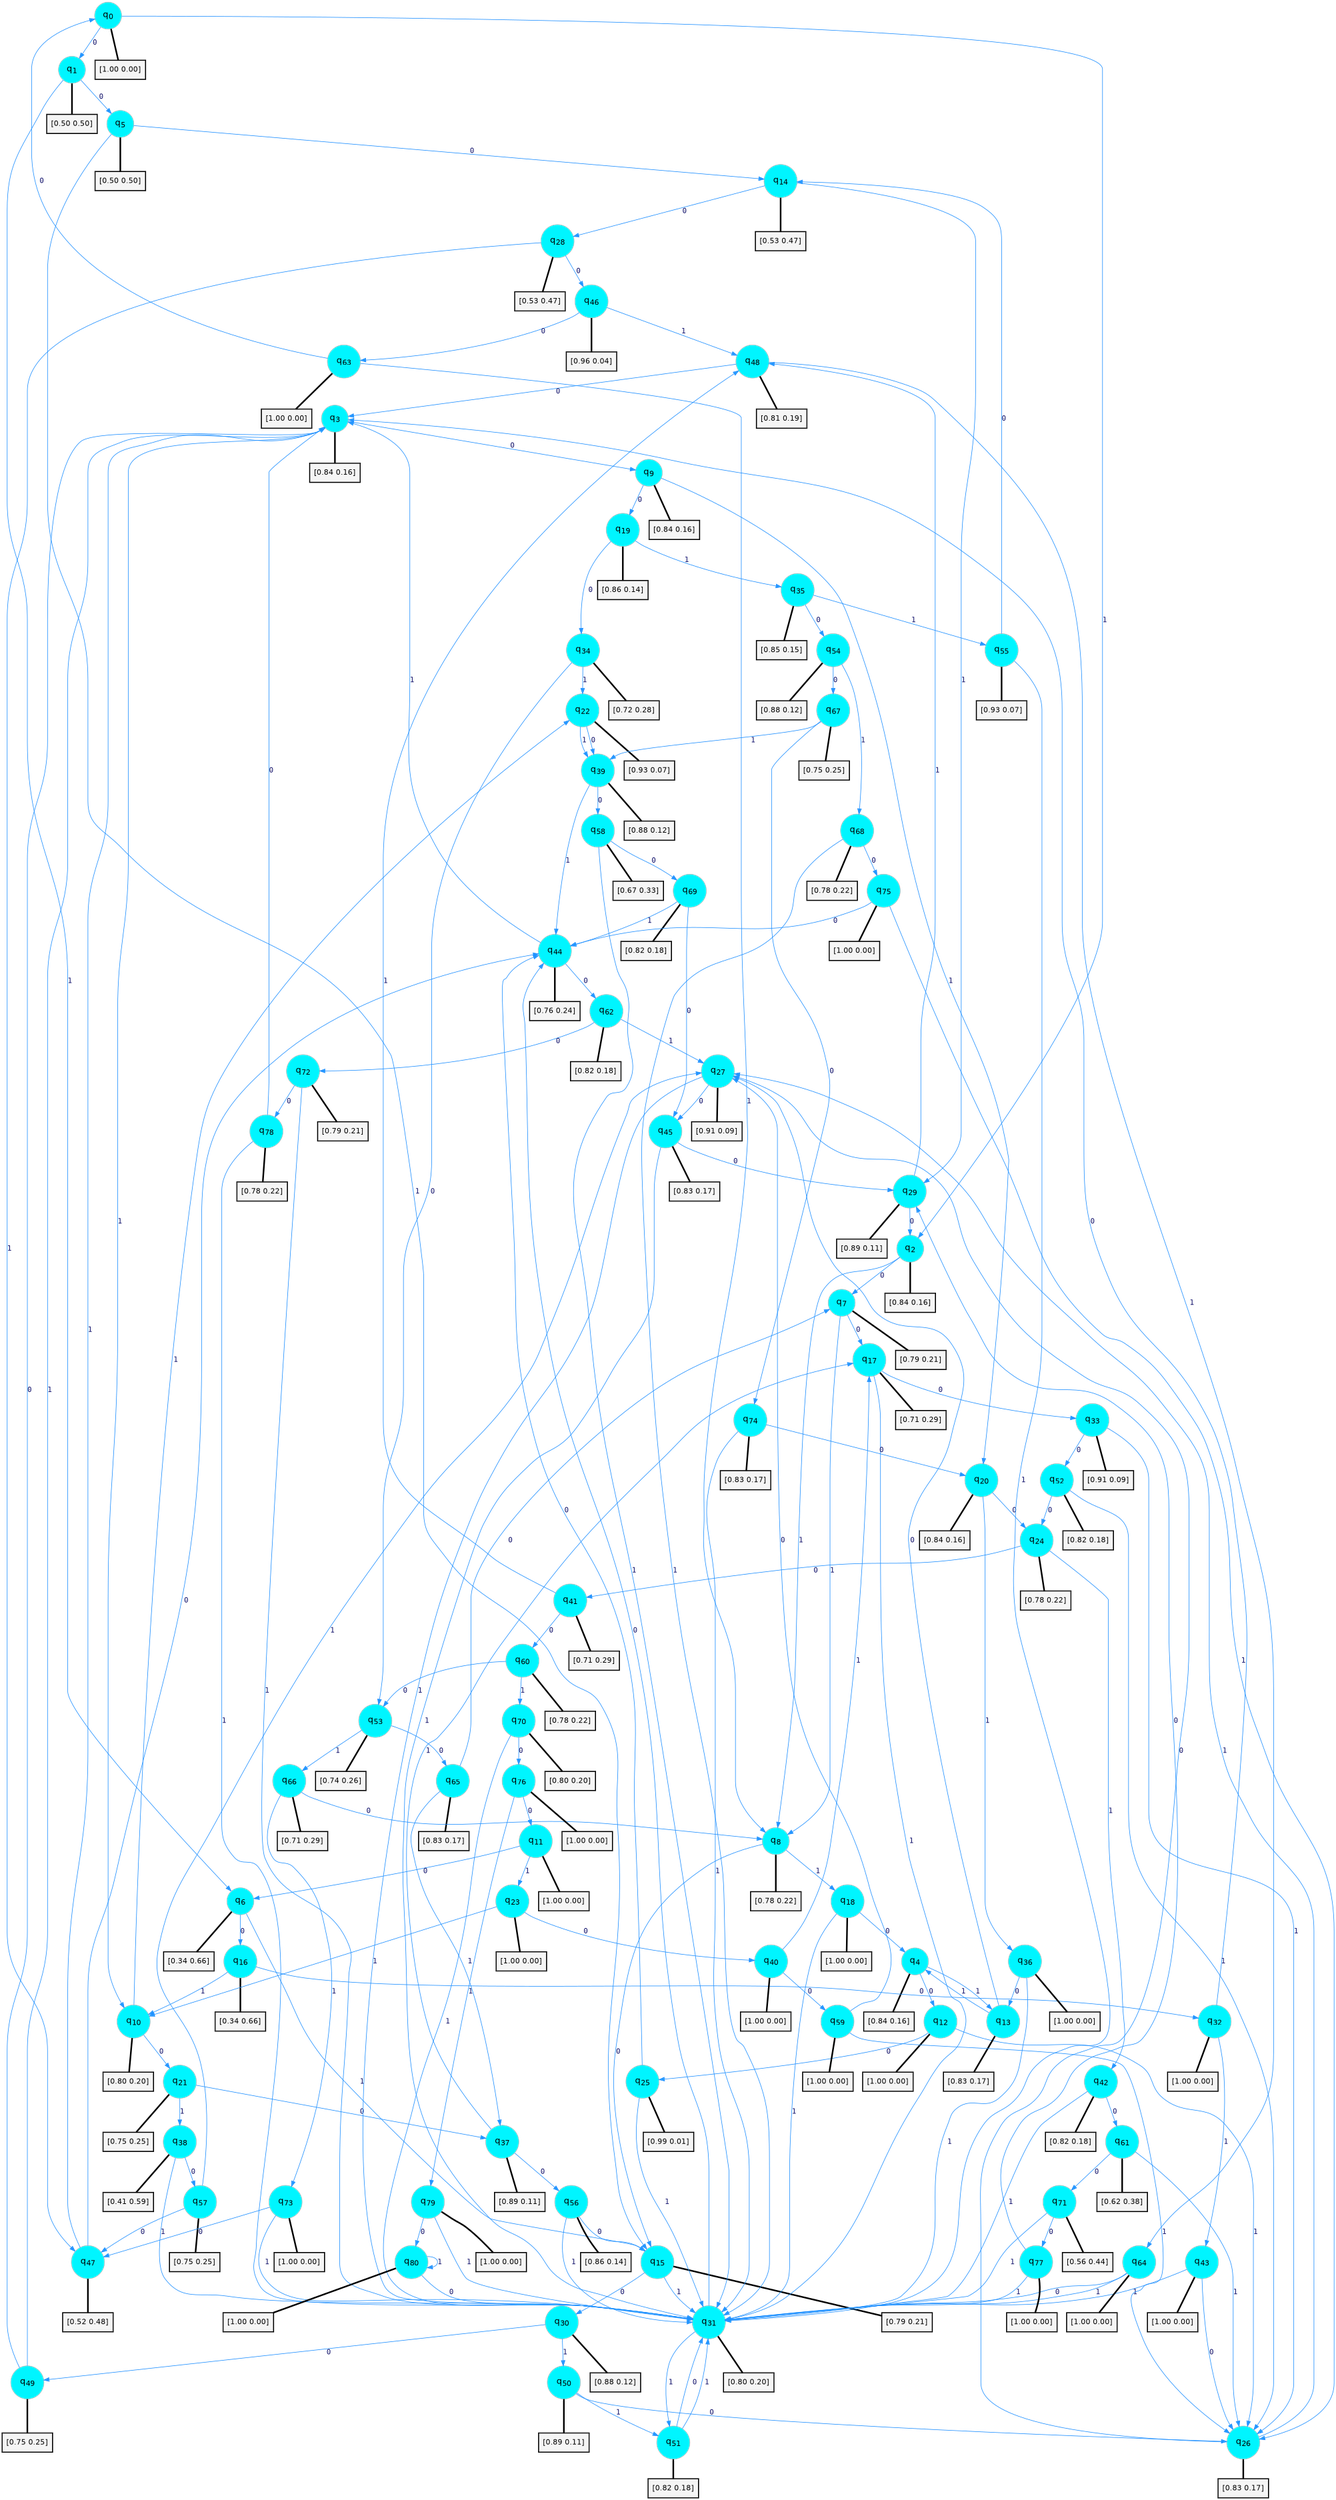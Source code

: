 digraph G {
graph [
bgcolor=transparent, dpi=300, rankdir=TD, size="40,25"];
node [
color=gray, fillcolor=turquoise1, fontcolor=black, fontname=Helvetica, fontsize=16, fontweight=bold, shape=circle, style=filled];
edge [
arrowsize=1, color=dodgerblue1, fontcolor=midnightblue, fontname=courier, fontweight=bold, penwidth=1, style=solid, weight=20];
0[label=<q<SUB>0</SUB>>];
1[label=<q<SUB>1</SUB>>];
2[label=<q<SUB>2</SUB>>];
3[label=<q<SUB>3</SUB>>];
4[label=<q<SUB>4</SUB>>];
5[label=<q<SUB>5</SUB>>];
6[label=<q<SUB>6</SUB>>];
7[label=<q<SUB>7</SUB>>];
8[label=<q<SUB>8</SUB>>];
9[label=<q<SUB>9</SUB>>];
10[label=<q<SUB>10</SUB>>];
11[label=<q<SUB>11</SUB>>];
12[label=<q<SUB>12</SUB>>];
13[label=<q<SUB>13</SUB>>];
14[label=<q<SUB>14</SUB>>];
15[label=<q<SUB>15</SUB>>];
16[label=<q<SUB>16</SUB>>];
17[label=<q<SUB>17</SUB>>];
18[label=<q<SUB>18</SUB>>];
19[label=<q<SUB>19</SUB>>];
20[label=<q<SUB>20</SUB>>];
21[label=<q<SUB>21</SUB>>];
22[label=<q<SUB>22</SUB>>];
23[label=<q<SUB>23</SUB>>];
24[label=<q<SUB>24</SUB>>];
25[label=<q<SUB>25</SUB>>];
26[label=<q<SUB>26</SUB>>];
27[label=<q<SUB>27</SUB>>];
28[label=<q<SUB>28</SUB>>];
29[label=<q<SUB>29</SUB>>];
30[label=<q<SUB>30</SUB>>];
31[label=<q<SUB>31</SUB>>];
32[label=<q<SUB>32</SUB>>];
33[label=<q<SUB>33</SUB>>];
34[label=<q<SUB>34</SUB>>];
35[label=<q<SUB>35</SUB>>];
36[label=<q<SUB>36</SUB>>];
37[label=<q<SUB>37</SUB>>];
38[label=<q<SUB>38</SUB>>];
39[label=<q<SUB>39</SUB>>];
40[label=<q<SUB>40</SUB>>];
41[label=<q<SUB>41</SUB>>];
42[label=<q<SUB>42</SUB>>];
43[label=<q<SUB>43</SUB>>];
44[label=<q<SUB>44</SUB>>];
45[label=<q<SUB>45</SUB>>];
46[label=<q<SUB>46</SUB>>];
47[label=<q<SUB>47</SUB>>];
48[label=<q<SUB>48</SUB>>];
49[label=<q<SUB>49</SUB>>];
50[label=<q<SUB>50</SUB>>];
51[label=<q<SUB>51</SUB>>];
52[label=<q<SUB>52</SUB>>];
53[label=<q<SUB>53</SUB>>];
54[label=<q<SUB>54</SUB>>];
55[label=<q<SUB>55</SUB>>];
56[label=<q<SUB>56</SUB>>];
57[label=<q<SUB>57</SUB>>];
58[label=<q<SUB>58</SUB>>];
59[label=<q<SUB>59</SUB>>];
60[label=<q<SUB>60</SUB>>];
61[label=<q<SUB>61</SUB>>];
62[label=<q<SUB>62</SUB>>];
63[label=<q<SUB>63</SUB>>];
64[label=<q<SUB>64</SUB>>];
65[label=<q<SUB>65</SUB>>];
66[label=<q<SUB>66</SUB>>];
67[label=<q<SUB>67</SUB>>];
68[label=<q<SUB>68</SUB>>];
69[label=<q<SUB>69</SUB>>];
70[label=<q<SUB>70</SUB>>];
71[label=<q<SUB>71</SUB>>];
72[label=<q<SUB>72</SUB>>];
73[label=<q<SUB>73</SUB>>];
74[label=<q<SUB>74</SUB>>];
75[label=<q<SUB>75</SUB>>];
76[label=<q<SUB>76</SUB>>];
77[label=<q<SUB>77</SUB>>];
78[label=<q<SUB>78</SUB>>];
79[label=<q<SUB>79</SUB>>];
80[label=<q<SUB>80</SUB>>];
81[label="[1.00 0.00]", shape=box,fontcolor=black, fontname=Helvetica, fontsize=14, penwidth=2, fillcolor=whitesmoke,color=black];
82[label="[0.50 0.50]", shape=box,fontcolor=black, fontname=Helvetica, fontsize=14, penwidth=2, fillcolor=whitesmoke,color=black];
83[label="[0.84 0.16]", shape=box,fontcolor=black, fontname=Helvetica, fontsize=14, penwidth=2, fillcolor=whitesmoke,color=black];
84[label="[0.84 0.16]", shape=box,fontcolor=black, fontname=Helvetica, fontsize=14, penwidth=2, fillcolor=whitesmoke,color=black];
85[label="[0.84 0.16]", shape=box,fontcolor=black, fontname=Helvetica, fontsize=14, penwidth=2, fillcolor=whitesmoke,color=black];
86[label="[0.50 0.50]", shape=box,fontcolor=black, fontname=Helvetica, fontsize=14, penwidth=2, fillcolor=whitesmoke,color=black];
87[label="[0.34 0.66]", shape=box,fontcolor=black, fontname=Helvetica, fontsize=14, penwidth=2, fillcolor=whitesmoke,color=black];
88[label="[0.79 0.21]", shape=box,fontcolor=black, fontname=Helvetica, fontsize=14, penwidth=2, fillcolor=whitesmoke,color=black];
89[label="[0.78 0.22]", shape=box,fontcolor=black, fontname=Helvetica, fontsize=14, penwidth=2, fillcolor=whitesmoke,color=black];
90[label="[0.84 0.16]", shape=box,fontcolor=black, fontname=Helvetica, fontsize=14, penwidth=2, fillcolor=whitesmoke,color=black];
91[label="[0.80 0.20]", shape=box,fontcolor=black, fontname=Helvetica, fontsize=14, penwidth=2, fillcolor=whitesmoke,color=black];
92[label="[1.00 0.00]", shape=box,fontcolor=black, fontname=Helvetica, fontsize=14, penwidth=2, fillcolor=whitesmoke,color=black];
93[label="[1.00 0.00]", shape=box,fontcolor=black, fontname=Helvetica, fontsize=14, penwidth=2, fillcolor=whitesmoke,color=black];
94[label="[0.83 0.17]", shape=box,fontcolor=black, fontname=Helvetica, fontsize=14, penwidth=2, fillcolor=whitesmoke,color=black];
95[label="[0.53 0.47]", shape=box,fontcolor=black, fontname=Helvetica, fontsize=14, penwidth=2, fillcolor=whitesmoke,color=black];
96[label="[0.79 0.21]", shape=box,fontcolor=black, fontname=Helvetica, fontsize=14, penwidth=2, fillcolor=whitesmoke,color=black];
97[label="[0.34 0.66]", shape=box,fontcolor=black, fontname=Helvetica, fontsize=14, penwidth=2, fillcolor=whitesmoke,color=black];
98[label="[0.71 0.29]", shape=box,fontcolor=black, fontname=Helvetica, fontsize=14, penwidth=2, fillcolor=whitesmoke,color=black];
99[label="[1.00 0.00]", shape=box,fontcolor=black, fontname=Helvetica, fontsize=14, penwidth=2, fillcolor=whitesmoke,color=black];
100[label="[0.86 0.14]", shape=box,fontcolor=black, fontname=Helvetica, fontsize=14, penwidth=2, fillcolor=whitesmoke,color=black];
101[label="[0.84 0.16]", shape=box,fontcolor=black, fontname=Helvetica, fontsize=14, penwidth=2, fillcolor=whitesmoke,color=black];
102[label="[0.75 0.25]", shape=box,fontcolor=black, fontname=Helvetica, fontsize=14, penwidth=2, fillcolor=whitesmoke,color=black];
103[label="[0.93 0.07]", shape=box,fontcolor=black, fontname=Helvetica, fontsize=14, penwidth=2, fillcolor=whitesmoke,color=black];
104[label="[1.00 0.00]", shape=box,fontcolor=black, fontname=Helvetica, fontsize=14, penwidth=2, fillcolor=whitesmoke,color=black];
105[label="[0.78 0.22]", shape=box,fontcolor=black, fontname=Helvetica, fontsize=14, penwidth=2, fillcolor=whitesmoke,color=black];
106[label="[0.99 0.01]", shape=box,fontcolor=black, fontname=Helvetica, fontsize=14, penwidth=2, fillcolor=whitesmoke,color=black];
107[label="[0.83 0.17]", shape=box,fontcolor=black, fontname=Helvetica, fontsize=14, penwidth=2, fillcolor=whitesmoke,color=black];
108[label="[0.91 0.09]", shape=box,fontcolor=black, fontname=Helvetica, fontsize=14, penwidth=2, fillcolor=whitesmoke,color=black];
109[label="[0.53 0.47]", shape=box,fontcolor=black, fontname=Helvetica, fontsize=14, penwidth=2, fillcolor=whitesmoke,color=black];
110[label="[0.89 0.11]", shape=box,fontcolor=black, fontname=Helvetica, fontsize=14, penwidth=2, fillcolor=whitesmoke,color=black];
111[label="[0.88 0.12]", shape=box,fontcolor=black, fontname=Helvetica, fontsize=14, penwidth=2, fillcolor=whitesmoke,color=black];
112[label="[0.80 0.20]", shape=box,fontcolor=black, fontname=Helvetica, fontsize=14, penwidth=2, fillcolor=whitesmoke,color=black];
113[label="[1.00 0.00]", shape=box,fontcolor=black, fontname=Helvetica, fontsize=14, penwidth=2, fillcolor=whitesmoke,color=black];
114[label="[0.91 0.09]", shape=box,fontcolor=black, fontname=Helvetica, fontsize=14, penwidth=2, fillcolor=whitesmoke,color=black];
115[label="[0.72 0.28]", shape=box,fontcolor=black, fontname=Helvetica, fontsize=14, penwidth=2, fillcolor=whitesmoke,color=black];
116[label="[0.85 0.15]", shape=box,fontcolor=black, fontname=Helvetica, fontsize=14, penwidth=2, fillcolor=whitesmoke,color=black];
117[label="[1.00 0.00]", shape=box,fontcolor=black, fontname=Helvetica, fontsize=14, penwidth=2, fillcolor=whitesmoke,color=black];
118[label="[0.89 0.11]", shape=box,fontcolor=black, fontname=Helvetica, fontsize=14, penwidth=2, fillcolor=whitesmoke,color=black];
119[label="[0.41 0.59]", shape=box,fontcolor=black, fontname=Helvetica, fontsize=14, penwidth=2, fillcolor=whitesmoke,color=black];
120[label="[0.88 0.12]", shape=box,fontcolor=black, fontname=Helvetica, fontsize=14, penwidth=2, fillcolor=whitesmoke,color=black];
121[label="[1.00 0.00]", shape=box,fontcolor=black, fontname=Helvetica, fontsize=14, penwidth=2, fillcolor=whitesmoke,color=black];
122[label="[0.71 0.29]", shape=box,fontcolor=black, fontname=Helvetica, fontsize=14, penwidth=2, fillcolor=whitesmoke,color=black];
123[label="[0.82 0.18]", shape=box,fontcolor=black, fontname=Helvetica, fontsize=14, penwidth=2, fillcolor=whitesmoke,color=black];
124[label="[1.00 0.00]", shape=box,fontcolor=black, fontname=Helvetica, fontsize=14, penwidth=2, fillcolor=whitesmoke,color=black];
125[label="[0.76 0.24]", shape=box,fontcolor=black, fontname=Helvetica, fontsize=14, penwidth=2, fillcolor=whitesmoke,color=black];
126[label="[0.83 0.17]", shape=box,fontcolor=black, fontname=Helvetica, fontsize=14, penwidth=2, fillcolor=whitesmoke,color=black];
127[label="[0.96 0.04]", shape=box,fontcolor=black, fontname=Helvetica, fontsize=14, penwidth=2, fillcolor=whitesmoke,color=black];
128[label="[0.52 0.48]", shape=box,fontcolor=black, fontname=Helvetica, fontsize=14, penwidth=2, fillcolor=whitesmoke,color=black];
129[label="[0.81 0.19]", shape=box,fontcolor=black, fontname=Helvetica, fontsize=14, penwidth=2, fillcolor=whitesmoke,color=black];
130[label="[0.75 0.25]", shape=box,fontcolor=black, fontname=Helvetica, fontsize=14, penwidth=2, fillcolor=whitesmoke,color=black];
131[label="[0.89 0.11]", shape=box,fontcolor=black, fontname=Helvetica, fontsize=14, penwidth=2, fillcolor=whitesmoke,color=black];
132[label="[0.82 0.18]", shape=box,fontcolor=black, fontname=Helvetica, fontsize=14, penwidth=2, fillcolor=whitesmoke,color=black];
133[label="[0.82 0.18]", shape=box,fontcolor=black, fontname=Helvetica, fontsize=14, penwidth=2, fillcolor=whitesmoke,color=black];
134[label="[0.74 0.26]", shape=box,fontcolor=black, fontname=Helvetica, fontsize=14, penwidth=2, fillcolor=whitesmoke,color=black];
135[label="[0.88 0.12]", shape=box,fontcolor=black, fontname=Helvetica, fontsize=14, penwidth=2, fillcolor=whitesmoke,color=black];
136[label="[0.93 0.07]", shape=box,fontcolor=black, fontname=Helvetica, fontsize=14, penwidth=2, fillcolor=whitesmoke,color=black];
137[label="[0.86 0.14]", shape=box,fontcolor=black, fontname=Helvetica, fontsize=14, penwidth=2, fillcolor=whitesmoke,color=black];
138[label="[0.75 0.25]", shape=box,fontcolor=black, fontname=Helvetica, fontsize=14, penwidth=2, fillcolor=whitesmoke,color=black];
139[label="[0.67 0.33]", shape=box,fontcolor=black, fontname=Helvetica, fontsize=14, penwidth=2, fillcolor=whitesmoke,color=black];
140[label="[1.00 0.00]", shape=box,fontcolor=black, fontname=Helvetica, fontsize=14, penwidth=2, fillcolor=whitesmoke,color=black];
141[label="[0.78 0.22]", shape=box,fontcolor=black, fontname=Helvetica, fontsize=14, penwidth=2, fillcolor=whitesmoke,color=black];
142[label="[0.62 0.38]", shape=box,fontcolor=black, fontname=Helvetica, fontsize=14, penwidth=2, fillcolor=whitesmoke,color=black];
143[label="[0.82 0.18]", shape=box,fontcolor=black, fontname=Helvetica, fontsize=14, penwidth=2, fillcolor=whitesmoke,color=black];
144[label="[1.00 0.00]", shape=box,fontcolor=black, fontname=Helvetica, fontsize=14, penwidth=2, fillcolor=whitesmoke,color=black];
145[label="[1.00 0.00]", shape=box,fontcolor=black, fontname=Helvetica, fontsize=14, penwidth=2, fillcolor=whitesmoke,color=black];
146[label="[0.83 0.17]", shape=box,fontcolor=black, fontname=Helvetica, fontsize=14, penwidth=2, fillcolor=whitesmoke,color=black];
147[label="[0.71 0.29]", shape=box,fontcolor=black, fontname=Helvetica, fontsize=14, penwidth=2, fillcolor=whitesmoke,color=black];
148[label="[0.75 0.25]", shape=box,fontcolor=black, fontname=Helvetica, fontsize=14, penwidth=2, fillcolor=whitesmoke,color=black];
149[label="[0.78 0.22]", shape=box,fontcolor=black, fontname=Helvetica, fontsize=14, penwidth=2, fillcolor=whitesmoke,color=black];
150[label="[0.82 0.18]", shape=box,fontcolor=black, fontname=Helvetica, fontsize=14, penwidth=2, fillcolor=whitesmoke,color=black];
151[label="[0.80 0.20]", shape=box,fontcolor=black, fontname=Helvetica, fontsize=14, penwidth=2, fillcolor=whitesmoke,color=black];
152[label="[0.56 0.44]", shape=box,fontcolor=black, fontname=Helvetica, fontsize=14, penwidth=2, fillcolor=whitesmoke,color=black];
153[label="[0.79 0.21]", shape=box,fontcolor=black, fontname=Helvetica, fontsize=14, penwidth=2, fillcolor=whitesmoke,color=black];
154[label="[1.00 0.00]", shape=box,fontcolor=black, fontname=Helvetica, fontsize=14, penwidth=2, fillcolor=whitesmoke,color=black];
155[label="[0.83 0.17]", shape=box,fontcolor=black, fontname=Helvetica, fontsize=14, penwidth=2, fillcolor=whitesmoke,color=black];
156[label="[1.00 0.00]", shape=box,fontcolor=black, fontname=Helvetica, fontsize=14, penwidth=2, fillcolor=whitesmoke,color=black];
157[label="[1.00 0.00]", shape=box,fontcolor=black, fontname=Helvetica, fontsize=14, penwidth=2, fillcolor=whitesmoke,color=black];
158[label="[1.00 0.00]", shape=box,fontcolor=black, fontname=Helvetica, fontsize=14, penwidth=2, fillcolor=whitesmoke,color=black];
159[label="[0.78 0.22]", shape=box,fontcolor=black, fontname=Helvetica, fontsize=14, penwidth=2, fillcolor=whitesmoke,color=black];
160[label="[1.00 0.00]", shape=box,fontcolor=black, fontname=Helvetica, fontsize=14, penwidth=2, fillcolor=whitesmoke,color=black];
161[label="[1.00 0.00]", shape=box,fontcolor=black, fontname=Helvetica, fontsize=14, penwidth=2, fillcolor=whitesmoke,color=black];
0->1 [label=0];
0->2 [label=1];
0->81 [arrowhead=none, penwidth=3,color=black];
1->5 [label=0];
1->6 [label=1];
1->82 [arrowhead=none, penwidth=3,color=black];
2->7 [label=0];
2->8 [label=1];
2->83 [arrowhead=none, penwidth=3,color=black];
3->9 [label=0];
3->10 [label=1];
3->84 [arrowhead=none, penwidth=3,color=black];
4->12 [label=0];
4->13 [label=1];
4->85 [arrowhead=none, penwidth=3,color=black];
5->14 [label=0];
5->15 [label=1];
5->86 [arrowhead=none, penwidth=3,color=black];
6->16 [label=0];
6->15 [label=1];
6->87 [arrowhead=none, penwidth=3,color=black];
7->17 [label=0];
7->8 [label=1];
7->88 [arrowhead=none, penwidth=3,color=black];
8->15 [label=0];
8->18 [label=1];
8->89 [arrowhead=none, penwidth=3,color=black];
9->19 [label=0];
9->20 [label=1];
9->90 [arrowhead=none, penwidth=3,color=black];
10->21 [label=0];
10->22 [label=1];
10->91 [arrowhead=none, penwidth=3,color=black];
11->6 [label=0];
11->23 [label=1];
11->92 [arrowhead=none, penwidth=3,color=black];
12->25 [label=0];
12->26 [label=1];
12->93 [arrowhead=none, penwidth=3,color=black];
13->27 [label=0];
13->4 [label=1];
13->94 [arrowhead=none, penwidth=3,color=black];
14->28 [label=0];
14->29 [label=1];
14->95 [arrowhead=none, penwidth=3,color=black];
15->30 [label=0];
15->31 [label=1];
15->96 [arrowhead=none, penwidth=3,color=black];
16->32 [label=0];
16->10 [label=1];
16->97 [arrowhead=none, penwidth=3,color=black];
17->33 [label=0];
17->31 [label=1];
17->98 [arrowhead=none, penwidth=3,color=black];
18->4 [label=0];
18->31 [label=1];
18->99 [arrowhead=none, penwidth=3,color=black];
19->34 [label=0];
19->35 [label=1];
19->100 [arrowhead=none, penwidth=3,color=black];
20->24 [label=0];
20->36 [label=1];
20->101 [arrowhead=none, penwidth=3,color=black];
21->37 [label=0];
21->38 [label=1];
21->102 [arrowhead=none, penwidth=3,color=black];
22->39 [label=0];
22->39 [label=1];
22->103 [arrowhead=none, penwidth=3,color=black];
23->40 [label=0];
23->10 [label=1];
23->104 [arrowhead=none, penwidth=3,color=black];
24->41 [label=0];
24->42 [label=1];
24->105 [arrowhead=none, penwidth=3,color=black];
25->44 [label=0];
25->31 [label=1];
25->106 [arrowhead=none, penwidth=3,color=black];
26->27 [label=0];
26->27 [label=1];
26->107 [arrowhead=none, penwidth=3,color=black];
27->45 [label=0];
27->31 [label=1];
27->108 [arrowhead=none, penwidth=3,color=black];
28->46 [label=0];
28->47 [label=1];
28->109 [arrowhead=none, penwidth=3,color=black];
29->2 [label=0];
29->48 [label=1];
29->110 [arrowhead=none, penwidth=3,color=black];
30->49 [label=0];
30->50 [label=1];
30->111 [arrowhead=none, penwidth=3,color=black];
31->44 [label=0];
31->51 [label=1];
31->112 [arrowhead=none, penwidth=3,color=black];
32->3 [label=0];
32->43 [label=1];
32->113 [arrowhead=none, penwidth=3,color=black];
33->52 [label=0];
33->26 [label=1];
33->114 [arrowhead=none, penwidth=3,color=black];
34->53 [label=0];
34->22 [label=1];
34->115 [arrowhead=none, penwidth=3,color=black];
35->54 [label=0];
35->55 [label=1];
35->116 [arrowhead=none, penwidth=3,color=black];
36->13 [label=0];
36->31 [label=1];
36->117 [arrowhead=none, penwidth=3,color=black];
37->56 [label=0];
37->17 [label=1];
37->118 [arrowhead=none, penwidth=3,color=black];
38->57 [label=0];
38->31 [label=1];
38->119 [arrowhead=none, penwidth=3,color=black];
39->58 [label=0];
39->44 [label=1];
39->120 [arrowhead=none, penwidth=3,color=black];
40->59 [label=0];
40->17 [label=1];
40->121 [arrowhead=none, penwidth=3,color=black];
41->60 [label=0];
41->48 [label=1];
41->122 [arrowhead=none, penwidth=3,color=black];
42->61 [label=0];
42->31 [label=1];
42->123 [arrowhead=none, penwidth=3,color=black];
43->26 [label=0];
43->31 [label=1];
43->124 [arrowhead=none, penwidth=3,color=black];
44->62 [label=0];
44->3 [label=1];
44->125 [arrowhead=none, penwidth=3,color=black];
45->29 [label=0];
45->31 [label=1];
45->126 [arrowhead=none, penwidth=3,color=black];
46->63 [label=0];
46->48 [label=1];
46->127 [arrowhead=none, penwidth=3,color=black];
47->44 [label=0];
47->3 [label=1];
47->128 [arrowhead=none, penwidth=3,color=black];
48->3 [label=0];
48->64 [label=1];
48->129 [arrowhead=none, penwidth=3,color=black];
49->3 [label=0];
49->3 [label=1];
49->130 [arrowhead=none, penwidth=3,color=black];
50->26 [label=0];
50->51 [label=1];
50->131 [arrowhead=none, penwidth=3,color=black];
51->31 [label=0];
51->31 [label=1];
51->132 [arrowhead=none, penwidth=3,color=black];
52->24 [label=0];
52->26 [label=1];
52->133 [arrowhead=none, penwidth=3,color=black];
53->65 [label=0];
53->66 [label=1];
53->134 [arrowhead=none, penwidth=3,color=black];
54->67 [label=0];
54->68 [label=1];
54->135 [arrowhead=none, penwidth=3,color=black];
55->14 [label=0];
55->31 [label=1];
55->136 [arrowhead=none, penwidth=3,color=black];
56->15 [label=0];
56->31 [label=1];
56->137 [arrowhead=none, penwidth=3,color=black];
57->47 [label=0];
57->27 [label=1];
57->138 [arrowhead=none, penwidth=3,color=black];
58->69 [label=0];
58->31 [label=1];
58->139 [arrowhead=none, penwidth=3,color=black];
59->27 [label=0];
59->26 [label=1];
59->140 [arrowhead=none, penwidth=3,color=black];
60->53 [label=0];
60->70 [label=1];
60->141 [arrowhead=none, penwidth=3,color=black];
61->71 [label=0];
61->26 [label=1];
61->142 [arrowhead=none, penwidth=3,color=black];
62->72 [label=0];
62->27 [label=1];
62->143 [arrowhead=none, penwidth=3,color=black];
63->0 [label=0];
63->8 [label=1];
63->144 [arrowhead=none, penwidth=3,color=black];
64->31 [label=0];
64->31 [label=1];
64->145 [arrowhead=none, penwidth=3,color=black];
65->7 [label=0];
65->37 [label=1];
65->146 [arrowhead=none, penwidth=3,color=black];
66->8 [label=0];
66->73 [label=1];
66->147 [arrowhead=none, penwidth=3,color=black];
67->74 [label=0];
67->39 [label=1];
67->148 [arrowhead=none, penwidth=3,color=black];
68->75 [label=0];
68->31 [label=1];
68->149 [arrowhead=none, penwidth=3,color=black];
69->45 [label=0];
69->44 [label=1];
69->150 [arrowhead=none, penwidth=3,color=black];
70->76 [label=0];
70->31 [label=1];
70->151 [arrowhead=none, penwidth=3,color=black];
71->77 [label=0];
71->31 [label=1];
71->152 [arrowhead=none, penwidth=3,color=black];
72->78 [label=0];
72->31 [label=1];
72->153 [arrowhead=none, penwidth=3,color=black];
73->47 [label=0];
73->31 [label=1];
73->154 [arrowhead=none, penwidth=3,color=black];
74->20 [label=0];
74->31 [label=1];
74->155 [arrowhead=none, penwidth=3,color=black];
75->44 [label=0];
75->26 [label=1];
75->156 [arrowhead=none, penwidth=3,color=black];
76->11 [label=0];
76->79 [label=1];
76->157 [arrowhead=none, penwidth=3,color=black];
77->29 [label=0];
77->31 [label=1];
77->158 [arrowhead=none, penwidth=3,color=black];
78->3 [label=0];
78->31 [label=1];
78->159 [arrowhead=none, penwidth=3,color=black];
79->80 [label=0];
79->31 [label=1];
79->160 [arrowhead=none, penwidth=3,color=black];
80->31 [label=0];
80->80 [label=1];
80->161 [arrowhead=none, penwidth=3,color=black];
}
